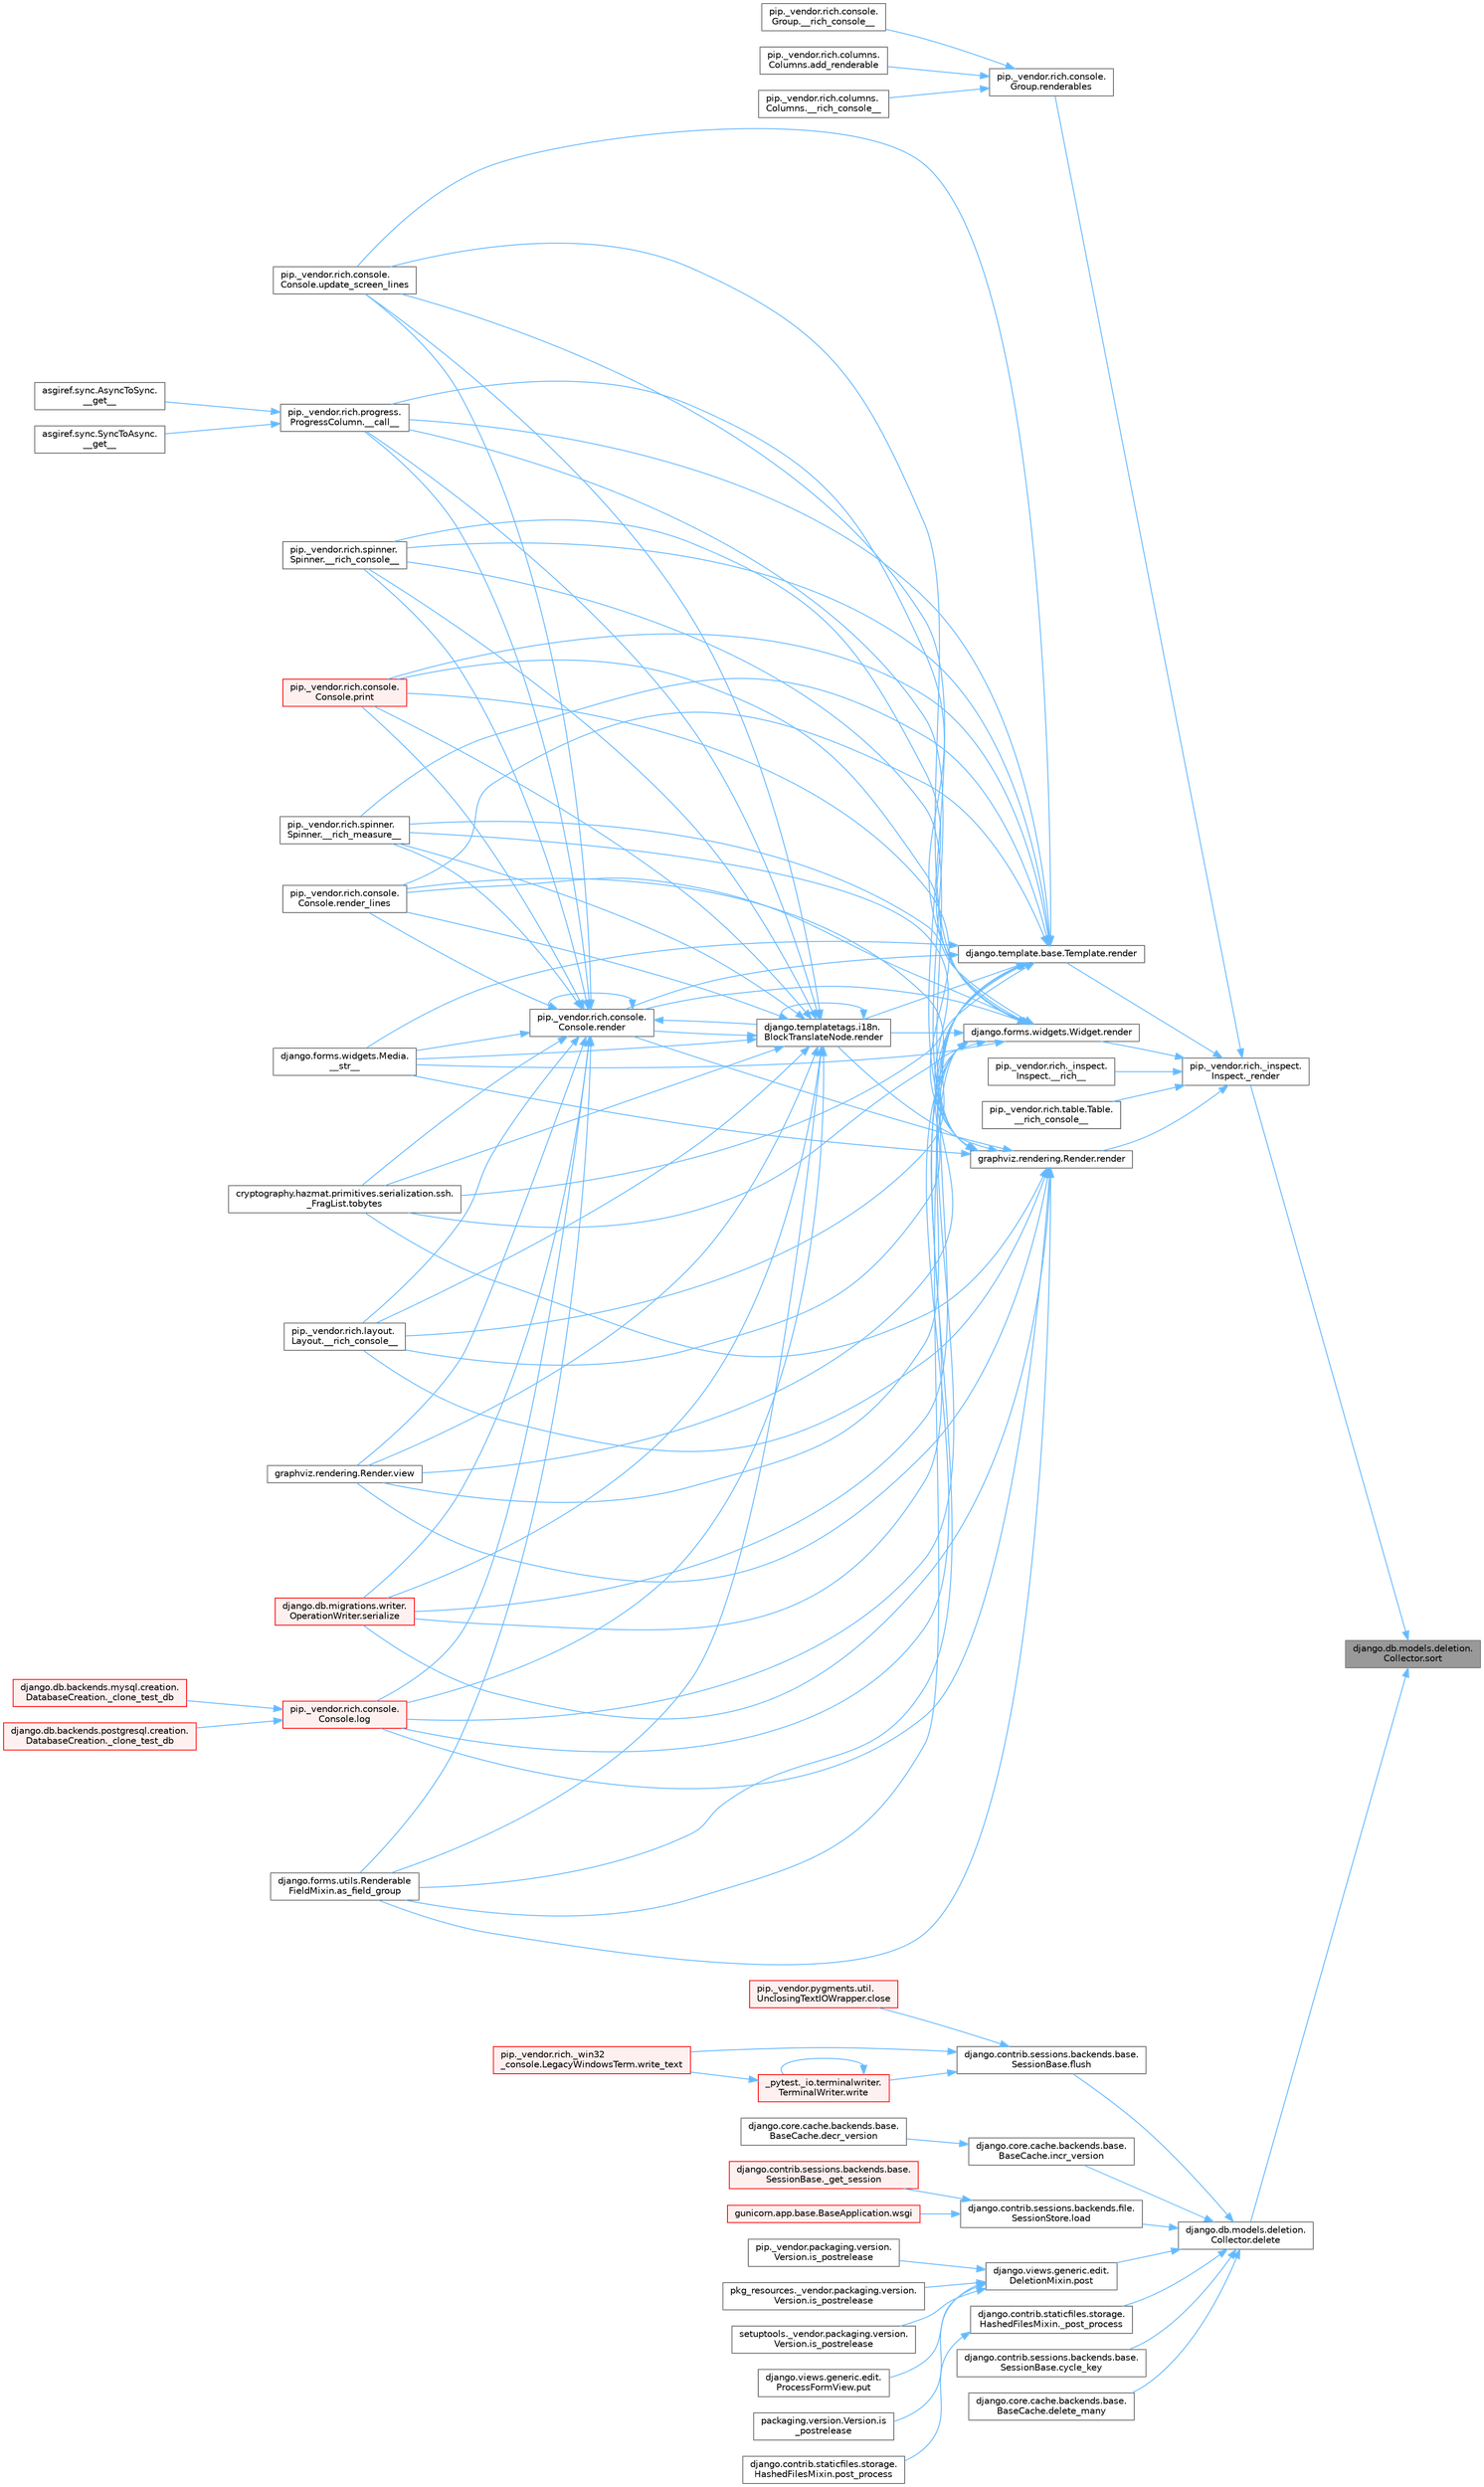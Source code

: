 digraph "django.db.models.deletion.Collector.sort"
{
 // LATEX_PDF_SIZE
  bgcolor="transparent";
  edge [fontname=Helvetica,fontsize=10,labelfontname=Helvetica,labelfontsize=10];
  node [fontname=Helvetica,fontsize=10,shape=box,height=0.2,width=0.4];
  rankdir="RL";
  Node1 [id="Node000001",label="django.db.models.deletion.\lCollector.sort",height=0.2,width=0.4,color="gray40", fillcolor="grey60", style="filled", fontcolor="black",tooltip=" "];
  Node1 -> Node2 [id="edge1_Node000001_Node000002",dir="back",color="steelblue1",style="solid",tooltip=" "];
  Node2 [id="Node000002",label="pip._vendor.rich._inspect.\lInspect._render",height=0.2,width=0.4,color="grey40", fillcolor="white", style="filled",URL="$classpip_1_1__vendor_1_1rich_1_1__inspect_1_1_inspect.html#a9bb6dcacc52f9f07c1d4b7f526789003",tooltip=" "];
  Node2 -> Node3 [id="edge2_Node000002_Node000003",dir="back",color="steelblue1",style="solid",tooltip=" "];
  Node3 [id="Node000003",label="pip._vendor.rich._inspect.\lInspect.__rich__",height=0.2,width=0.4,color="grey40", fillcolor="white", style="filled",URL="$classpip_1_1__vendor_1_1rich_1_1__inspect_1_1_inspect.html#a0b0d4a251462e02e3a981dab1b534825",tooltip=" "];
  Node2 -> Node4 [id="edge3_Node000002_Node000004",dir="back",color="steelblue1",style="solid",tooltip=" "];
  Node4 [id="Node000004",label="pip._vendor.rich.table.Table.\l__rich_console__",height=0.2,width=0.4,color="grey40", fillcolor="white", style="filled",URL="$classpip_1_1__vendor_1_1rich_1_1table_1_1_table.html#a2f2edbc2bf733432a76f68de9e1c2e62",tooltip=" "];
  Node2 -> Node5 [id="edge4_Node000002_Node000005",dir="back",color="steelblue1",style="solid",tooltip=" "];
  Node5 [id="Node000005",label="django.forms.widgets.Widget.render",height=0.2,width=0.4,color="grey40", fillcolor="white", style="filled",URL="$classdjango_1_1forms_1_1widgets_1_1_widget.html#a972266d3972b64c404467dea8d6e2809",tooltip=" "];
  Node5 -> Node6 [id="edge5_Node000005_Node000006",dir="back",color="steelblue1",style="solid",tooltip=" "];
  Node6 [id="Node000006",label="pip._vendor.rich.progress.\lProgressColumn.__call__",height=0.2,width=0.4,color="grey40", fillcolor="white", style="filled",URL="$classpip_1_1__vendor_1_1rich_1_1progress_1_1_progress_column.html#ae0c399be74222f949edb0fa5324cf6ea",tooltip=" "];
  Node6 -> Node7 [id="edge6_Node000006_Node000007",dir="back",color="steelblue1",style="solid",tooltip=" "];
  Node7 [id="Node000007",label="asgiref.sync.AsyncToSync.\l__get__",height=0.2,width=0.4,color="grey40", fillcolor="white", style="filled",URL="$classasgiref_1_1sync_1_1_async_to_sync.html#a23e9ef7a73da98dad9e3f4e65846969b",tooltip=" "];
  Node6 -> Node8 [id="edge7_Node000006_Node000008",dir="back",color="steelblue1",style="solid",tooltip=" "];
  Node8 [id="Node000008",label="asgiref.sync.SyncToAsync.\l__get__",height=0.2,width=0.4,color="grey40", fillcolor="white", style="filled",URL="$classasgiref_1_1sync_1_1_sync_to_async.html#aebdfbe3f01079a529fd2f39810597381",tooltip=" "];
  Node5 -> Node9 [id="edge8_Node000005_Node000009",dir="back",color="steelblue1",style="solid",tooltip=" "];
  Node9 [id="Node000009",label="pip._vendor.rich.layout.\lLayout.__rich_console__",height=0.2,width=0.4,color="grey40", fillcolor="white", style="filled",URL="$classpip_1_1__vendor_1_1rich_1_1layout_1_1_layout.html#ac39cb3d17d2b0324ee1b0dada41a3ebd",tooltip=" "];
  Node5 -> Node10 [id="edge9_Node000005_Node000010",dir="back",color="steelblue1",style="solid",tooltip=" "];
  Node10 [id="Node000010",label="pip._vendor.rich.spinner.\lSpinner.__rich_console__",height=0.2,width=0.4,color="grey40", fillcolor="white", style="filled",URL="$classpip_1_1__vendor_1_1rich_1_1spinner_1_1_spinner.html#a6883d8dced19ac48d4dfc74f776357fd",tooltip=" "];
  Node5 -> Node11 [id="edge10_Node000005_Node000011",dir="back",color="steelblue1",style="solid",tooltip=" "];
  Node11 [id="Node000011",label="pip._vendor.rich.spinner.\lSpinner.__rich_measure__",height=0.2,width=0.4,color="grey40", fillcolor="white", style="filled",URL="$classpip_1_1__vendor_1_1rich_1_1spinner_1_1_spinner.html#a89745682c823c44a31bae8e8d07869f5",tooltip=" "];
  Node5 -> Node12 [id="edge11_Node000005_Node000012",dir="back",color="steelblue1",style="solid",tooltip=" "];
  Node12 [id="Node000012",label="django.forms.widgets.Media.\l__str__",height=0.2,width=0.4,color="grey40", fillcolor="white", style="filled",URL="$classdjango_1_1forms_1_1widgets_1_1_media.html#ae1651710548a7d9f14f036d035012d21",tooltip=" "];
  Node5 -> Node13 [id="edge12_Node000005_Node000013",dir="back",color="steelblue1",style="solid",tooltip=" "];
  Node13 [id="Node000013",label="django.forms.utils.Renderable\lFieldMixin.as_field_group",height=0.2,width=0.4,color="grey40", fillcolor="white", style="filled",URL="$classdjango_1_1forms_1_1utils_1_1_renderable_field_mixin.html#a1e9a1b4f790ea694431554267fd5d74c",tooltip=" "];
  Node5 -> Node14 [id="edge13_Node000005_Node000014",dir="back",color="steelblue1",style="solid",tooltip=" "];
  Node14 [id="Node000014",label="pip._vendor.rich.console.\lConsole.log",height=0.2,width=0.4,color="red", fillcolor="#FFF0F0", style="filled",URL="$classpip_1_1__vendor_1_1rich_1_1console_1_1_console.html#af9c77e39f9413fc2b134c60cfa23b0f1",tooltip=" "];
  Node14 -> Node15 [id="edge14_Node000014_Node000015",dir="back",color="steelblue1",style="solid",tooltip=" "];
  Node15 [id="Node000015",label="django.db.backends.mysql.creation.\lDatabaseCreation._clone_test_db",height=0.2,width=0.4,color="red", fillcolor="#FFF0F0", style="filled",URL="$classdjango_1_1db_1_1backends_1_1mysql_1_1creation_1_1_database_creation.html#ab4d99b6a9b6a81141d0fba9440d91619",tooltip=" "];
  Node14 -> Node17 [id="edge15_Node000014_Node000017",dir="back",color="steelblue1",style="solid",tooltip=" "];
  Node17 [id="Node000017",label="django.db.backends.postgresql.creation.\lDatabaseCreation._clone_test_db",height=0.2,width=0.4,color="red", fillcolor="#FFF0F0", style="filled",URL="$classdjango_1_1db_1_1backends_1_1postgresql_1_1creation_1_1_database_creation.html#ab57e8a2ba94a8a4888fd435036b4c322",tooltip=" "];
  Node5 -> Node435 [id="edge16_Node000005_Node000435",dir="back",color="steelblue1",style="solid",tooltip=" "];
  Node435 [id="Node000435",label="pip._vendor.rich.console.\lConsole.print",height=0.2,width=0.4,color="red", fillcolor="#FFF0F0", style="filled",URL="$classpip_1_1__vendor_1_1rich_1_1console_1_1_console.html#af954370cdbb49236b597f2c11064549d",tooltip=" "];
  Node5 -> Node517 [id="edge17_Node000005_Node000517",dir="back",color="steelblue1",style="solid",tooltip=" "];
  Node517 [id="Node000517",label="django.templatetags.i18n.\lBlockTranslateNode.render",height=0.2,width=0.4,color="grey40", fillcolor="white", style="filled",URL="$classdjango_1_1templatetags_1_1i18n_1_1_block_translate_node.html#aaf05bebfd02c1c4b676387ada0357832",tooltip=" "];
  Node517 -> Node6 [id="edge18_Node000517_Node000006",dir="back",color="steelblue1",style="solid",tooltip=" "];
  Node517 -> Node9 [id="edge19_Node000517_Node000009",dir="back",color="steelblue1",style="solid",tooltip=" "];
  Node517 -> Node10 [id="edge20_Node000517_Node000010",dir="back",color="steelblue1",style="solid",tooltip=" "];
  Node517 -> Node11 [id="edge21_Node000517_Node000011",dir="back",color="steelblue1",style="solid",tooltip=" "];
  Node517 -> Node12 [id="edge22_Node000517_Node000012",dir="back",color="steelblue1",style="solid",tooltip=" "];
  Node517 -> Node13 [id="edge23_Node000517_Node000013",dir="back",color="steelblue1",style="solid",tooltip=" "];
  Node517 -> Node14 [id="edge24_Node000517_Node000014",dir="back",color="steelblue1",style="solid",tooltip=" "];
  Node517 -> Node435 [id="edge25_Node000517_Node000435",dir="back",color="steelblue1",style="solid",tooltip=" "];
  Node517 -> Node517 [id="edge26_Node000517_Node000517",dir="back",color="steelblue1",style="solid",tooltip=" "];
  Node517 -> Node518 [id="edge27_Node000517_Node000518",dir="back",color="steelblue1",style="solid",tooltip=" "];
  Node518 [id="Node000518",label="pip._vendor.rich.console.\lConsole.render",height=0.2,width=0.4,color="grey40", fillcolor="white", style="filled",URL="$classpip_1_1__vendor_1_1rich_1_1console_1_1_console.html#a9551b8254c573105adde80622393a938",tooltip=" "];
  Node518 -> Node6 [id="edge28_Node000518_Node000006",dir="back",color="steelblue1",style="solid",tooltip=" "];
  Node518 -> Node9 [id="edge29_Node000518_Node000009",dir="back",color="steelblue1",style="solid",tooltip=" "];
  Node518 -> Node10 [id="edge30_Node000518_Node000010",dir="back",color="steelblue1",style="solid",tooltip=" "];
  Node518 -> Node11 [id="edge31_Node000518_Node000011",dir="back",color="steelblue1",style="solid",tooltip=" "];
  Node518 -> Node12 [id="edge32_Node000518_Node000012",dir="back",color="steelblue1",style="solid",tooltip=" "];
  Node518 -> Node13 [id="edge33_Node000518_Node000013",dir="back",color="steelblue1",style="solid",tooltip=" "];
  Node518 -> Node14 [id="edge34_Node000518_Node000014",dir="back",color="steelblue1",style="solid",tooltip=" "];
  Node518 -> Node435 [id="edge35_Node000518_Node000435",dir="back",color="steelblue1",style="solid",tooltip=" "];
  Node518 -> Node517 [id="edge36_Node000518_Node000517",dir="back",color="steelblue1",style="solid",tooltip=" "];
  Node518 -> Node518 [id="edge37_Node000518_Node000518",dir="back",color="steelblue1",style="solid",tooltip=" "];
  Node518 -> Node519 [id="edge38_Node000518_Node000519",dir="back",color="steelblue1",style="solid",tooltip=" "];
  Node519 [id="Node000519",label="pip._vendor.rich.console.\lConsole.render_lines",height=0.2,width=0.4,color="grey40", fillcolor="white", style="filled",URL="$classpip_1_1__vendor_1_1rich_1_1console_1_1_console.html#a5818808a49db20c5bee6986425f96f14",tooltip=" "];
  Node518 -> Node520 [id="edge39_Node000518_Node000520",dir="back",color="steelblue1",style="solid",tooltip=" "];
  Node520 [id="Node000520",label="django.db.migrations.writer.\lOperationWriter.serialize",height=0.2,width=0.4,color="red", fillcolor="#FFF0F0", style="filled",URL="$classdjango_1_1db_1_1migrations_1_1writer_1_1_operation_writer.html#a866e8d13e1c54a35d74e9a6b0383b2f8",tooltip=" "];
  Node518 -> Node1193 [id="edge40_Node000518_Node001193",dir="back",color="steelblue1",style="solid",tooltip=" "];
  Node1193 [id="Node001193",label="cryptography.hazmat.primitives.serialization.ssh.\l_FragList.tobytes",height=0.2,width=0.4,color="grey40", fillcolor="white", style="filled",URL="$classcryptography_1_1hazmat_1_1primitives_1_1serialization_1_1ssh_1_1___frag_list.html#a195dd4e7c741624829a13af53fa3de38",tooltip=" "];
  Node518 -> Node1194 [id="edge41_Node000518_Node001194",dir="back",color="steelblue1",style="solid",tooltip=" "];
  Node1194 [id="Node001194",label="pip._vendor.rich.console.\lConsole.update_screen_lines",height=0.2,width=0.4,color="grey40", fillcolor="white", style="filled",URL="$classpip_1_1__vendor_1_1rich_1_1console_1_1_console.html#a21cfe5af86ec7533f23d45fe2969817e",tooltip=" "];
  Node518 -> Node1195 [id="edge42_Node000518_Node001195",dir="back",color="steelblue1",style="solid",tooltip=" "];
  Node1195 [id="Node001195",label="graphviz.rendering.Render.view",height=0.2,width=0.4,color="grey40", fillcolor="white", style="filled",URL="$classgraphviz_1_1rendering_1_1_render.html#a53169c422996b9a7e92b5580c13914e2",tooltip=" "];
  Node517 -> Node519 [id="edge43_Node000517_Node000519",dir="back",color="steelblue1",style="solid",tooltip=" "];
  Node517 -> Node520 [id="edge44_Node000517_Node000520",dir="back",color="steelblue1",style="solid",tooltip=" "];
  Node517 -> Node1193 [id="edge45_Node000517_Node001193",dir="back",color="steelblue1",style="solid",tooltip=" "];
  Node517 -> Node1194 [id="edge46_Node000517_Node001194",dir="back",color="steelblue1",style="solid",tooltip=" "];
  Node517 -> Node1195 [id="edge47_Node000517_Node001195",dir="back",color="steelblue1",style="solid",tooltip=" "];
  Node5 -> Node518 [id="edge48_Node000005_Node000518",dir="back",color="steelblue1",style="solid",tooltip=" "];
  Node5 -> Node519 [id="edge49_Node000005_Node000519",dir="back",color="steelblue1",style="solid",tooltip=" "];
  Node5 -> Node520 [id="edge50_Node000005_Node000520",dir="back",color="steelblue1",style="solid",tooltip=" "];
  Node5 -> Node1193 [id="edge51_Node000005_Node001193",dir="back",color="steelblue1",style="solid",tooltip=" "];
  Node5 -> Node1194 [id="edge52_Node000005_Node001194",dir="back",color="steelblue1",style="solid",tooltip=" "];
  Node5 -> Node1195 [id="edge53_Node000005_Node001195",dir="back",color="steelblue1",style="solid",tooltip=" "];
  Node2 -> Node2250 [id="edge54_Node000002_Node002250",dir="back",color="steelblue1",style="solid",tooltip=" "];
  Node2250 [id="Node002250",label="django.template.base.Template.render",height=0.2,width=0.4,color="grey40", fillcolor="white", style="filled",URL="$classdjango_1_1template_1_1base_1_1_template.html#abe9da3fa5f3e752f185c33415a9e785a",tooltip=" "];
  Node2250 -> Node6 [id="edge55_Node002250_Node000006",dir="back",color="steelblue1",style="solid",tooltip=" "];
  Node2250 -> Node9 [id="edge56_Node002250_Node000009",dir="back",color="steelblue1",style="solid",tooltip=" "];
  Node2250 -> Node10 [id="edge57_Node002250_Node000010",dir="back",color="steelblue1",style="solid",tooltip=" "];
  Node2250 -> Node11 [id="edge58_Node002250_Node000011",dir="back",color="steelblue1",style="solid",tooltip=" "];
  Node2250 -> Node12 [id="edge59_Node002250_Node000012",dir="back",color="steelblue1",style="solid",tooltip=" "];
  Node2250 -> Node13 [id="edge60_Node002250_Node000013",dir="back",color="steelblue1",style="solid",tooltip=" "];
  Node2250 -> Node14 [id="edge61_Node002250_Node000014",dir="back",color="steelblue1",style="solid",tooltip=" "];
  Node2250 -> Node435 [id="edge62_Node002250_Node000435",dir="back",color="steelblue1",style="solid",tooltip=" "];
  Node2250 -> Node517 [id="edge63_Node002250_Node000517",dir="back",color="steelblue1",style="solid",tooltip=" "];
  Node2250 -> Node518 [id="edge64_Node002250_Node000518",dir="back",color="steelblue1",style="solid",tooltip=" "];
  Node2250 -> Node519 [id="edge65_Node002250_Node000519",dir="back",color="steelblue1",style="solid",tooltip=" "];
  Node2250 -> Node520 [id="edge66_Node002250_Node000520",dir="back",color="steelblue1",style="solid",tooltip=" "];
  Node2250 -> Node1193 [id="edge67_Node002250_Node001193",dir="back",color="steelblue1",style="solid",tooltip=" "];
  Node2250 -> Node1194 [id="edge68_Node002250_Node001194",dir="back",color="steelblue1",style="solid",tooltip=" "];
  Node2250 -> Node1195 [id="edge69_Node002250_Node001195",dir="back",color="steelblue1",style="solid",tooltip=" "];
  Node2 -> Node516 [id="edge70_Node000002_Node000516",dir="back",color="steelblue1",style="solid",tooltip=" "];
  Node516 [id="Node000516",label="graphviz.rendering.Render.render",height=0.2,width=0.4,color="grey40", fillcolor="white", style="filled",URL="$classgraphviz_1_1rendering_1_1_render.html#a0249d6538d64a6b59b1bed64d4636456",tooltip=" "];
  Node516 -> Node6 [id="edge71_Node000516_Node000006",dir="back",color="steelblue1",style="solid",tooltip=" "];
  Node516 -> Node9 [id="edge72_Node000516_Node000009",dir="back",color="steelblue1",style="solid",tooltip=" "];
  Node516 -> Node10 [id="edge73_Node000516_Node000010",dir="back",color="steelblue1",style="solid",tooltip=" "];
  Node516 -> Node11 [id="edge74_Node000516_Node000011",dir="back",color="steelblue1",style="solid",tooltip=" "];
  Node516 -> Node12 [id="edge75_Node000516_Node000012",dir="back",color="steelblue1",style="solid",tooltip=" "];
  Node516 -> Node13 [id="edge76_Node000516_Node000013",dir="back",color="steelblue1",style="solid",tooltip=" "];
  Node516 -> Node14 [id="edge77_Node000516_Node000014",dir="back",color="steelblue1",style="solid",tooltip=" "];
  Node516 -> Node435 [id="edge78_Node000516_Node000435",dir="back",color="steelblue1",style="solid",tooltip=" "];
  Node516 -> Node517 [id="edge79_Node000516_Node000517",dir="back",color="steelblue1",style="solid",tooltip=" "];
  Node516 -> Node518 [id="edge80_Node000516_Node000518",dir="back",color="steelblue1",style="solid",tooltip=" "];
  Node516 -> Node519 [id="edge81_Node000516_Node000519",dir="back",color="steelblue1",style="solid",tooltip=" "];
  Node516 -> Node520 [id="edge82_Node000516_Node000520",dir="back",color="steelblue1",style="solid",tooltip=" "];
  Node516 -> Node1193 [id="edge83_Node000516_Node001193",dir="back",color="steelblue1",style="solid",tooltip=" "];
  Node516 -> Node1194 [id="edge84_Node000516_Node001194",dir="back",color="steelblue1",style="solid",tooltip=" "];
  Node516 -> Node1195 [id="edge85_Node000516_Node001195",dir="back",color="steelblue1",style="solid",tooltip=" "];
  Node2 -> Node3175 [id="edge86_Node000002_Node003175",dir="back",color="steelblue1",style="solid",tooltip=" "];
  Node3175 [id="Node003175",label="pip._vendor.rich.console.\lGroup.renderables",height=0.2,width=0.4,color="grey40", fillcolor="white", style="filled",URL="$classpip_1_1__vendor_1_1rich_1_1console_1_1_group.html#ad357a1cdeca2e6fd345e052903d32622",tooltip=" "];
  Node3175 -> Node1467 [id="edge87_Node003175_Node001467",dir="back",color="steelblue1",style="solid",tooltip=" "];
  Node1467 [id="Node001467",label="pip._vendor.rich.columns.\lColumns.__rich_console__",height=0.2,width=0.4,color="grey40", fillcolor="white", style="filled",URL="$classpip_1_1__vendor_1_1rich_1_1columns_1_1_columns.html#aaae297ec38827f15d1d15327be4e4a12",tooltip=" "];
  Node3175 -> Node3176 [id="edge88_Node003175_Node003176",dir="back",color="steelblue1",style="solid",tooltip=" "];
  Node3176 [id="Node003176",label="pip._vendor.rich.console.\lGroup.__rich_console__",height=0.2,width=0.4,color="grey40", fillcolor="white", style="filled",URL="$classpip_1_1__vendor_1_1rich_1_1console_1_1_group.html#ab8fca649d3c850eb1eb45a62ed5dec74",tooltip=" "];
  Node3175 -> Node3177 [id="edge89_Node003175_Node003177",dir="back",color="steelblue1",style="solid",tooltip=" "];
  Node3177 [id="Node003177",label="pip._vendor.rich.columns.\lColumns.add_renderable",height=0.2,width=0.4,color="grey40", fillcolor="white", style="filled",URL="$classpip_1_1__vendor_1_1rich_1_1columns_1_1_columns.html#a5b8ddc61f22aeb02f56b9620f603278b",tooltip=" "];
  Node1 -> Node898 [id="edge90_Node000001_Node000898",dir="back",color="steelblue1",style="solid",tooltip=" "];
  Node898 [id="Node000898",label="django.db.models.deletion.\lCollector.delete",height=0.2,width=0.4,color="grey40", fillcolor="white", style="filled",URL="$classdjango_1_1db_1_1models_1_1deletion_1_1_collector.html#aabaf91f3931f344113179c2f8f94686b",tooltip=" "];
  Node898 -> Node128 [id="edge91_Node000898_Node000128",dir="back",color="steelblue1",style="solid",tooltip=" "];
  Node128 [id="Node000128",label="django.contrib.staticfiles.storage.\lHashedFilesMixin._post_process",height=0.2,width=0.4,color="grey40", fillcolor="white", style="filled",URL="$classdjango_1_1contrib_1_1staticfiles_1_1storage_1_1_hashed_files_mixin.html#aa0c820223a4e686edd5d2c333d5a9336",tooltip=" "];
  Node128 -> Node129 [id="edge92_Node000128_Node000129",dir="back",color="steelblue1",style="solid",tooltip=" "];
  Node129 [id="Node000129",label="django.contrib.staticfiles.storage.\lHashedFilesMixin.post_process",height=0.2,width=0.4,color="grey40", fillcolor="white", style="filled",URL="$classdjango_1_1contrib_1_1staticfiles_1_1storage_1_1_hashed_files_mixin.html#a2814ba00e1311ca7b3dc381da1b31c8f",tooltip=" "];
  Node898 -> Node130 [id="edge93_Node000898_Node000130",dir="back",color="steelblue1",style="solid",tooltip=" "];
  Node130 [id="Node000130",label="django.contrib.sessions.backends.base.\lSessionBase.cycle_key",height=0.2,width=0.4,color="grey40", fillcolor="white", style="filled",URL="$classdjango_1_1contrib_1_1sessions_1_1backends_1_1base_1_1_session_base.html#a6955e9bebe4e5b7d463bccfcf9181016",tooltip=" "];
  Node898 -> Node131 [id="edge94_Node000898_Node000131",dir="back",color="steelblue1",style="solid",tooltip=" "];
  Node131 [id="Node000131",label="django.core.cache.backends.base.\lBaseCache.delete_many",height=0.2,width=0.4,color="grey40", fillcolor="white", style="filled",URL="$classdjango_1_1core_1_1cache_1_1backends_1_1base_1_1_base_cache.html#a560226c6c5f05daec8c96ade18aa752b",tooltip=" "];
  Node898 -> Node132 [id="edge95_Node000898_Node000132",dir="back",color="steelblue1",style="solid",tooltip=" "];
  Node132 [id="Node000132",label="django.contrib.sessions.backends.base.\lSessionBase.flush",height=0.2,width=0.4,color="grey40", fillcolor="white", style="filled",URL="$classdjango_1_1contrib_1_1sessions_1_1backends_1_1base_1_1_session_base.html#a915ab38003d5f0be1ce9f849583910bb",tooltip=" "];
  Node132 -> Node133 [id="edge96_Node000132_Node000133",dir="back",color="steelblue1",style="solid",tooltip=" "];
  Node133 [id="Node000133",label="pip._vendor.pygments.util.\lUnclosingTextIOWrapper.close",height=0.2,width=0.4,color="red", fillcolor="#FFF0F0", style="filled",URL="$classpip_1_1__vendor_1_1pygments_1_1util_1_1_unclosing_text_i_o_wrapper.html#a8b7334932e365946b03244a148e50846",tooltip=" "];
  Node132 -> Node142 [id="edge97_Node000132_Node000142",dir="back",color="steelblue1",style="solid",tooltip=" "];
  Node142 [id="Node000142",label="_pytest._io.terminalwriter.\lTerminalWriter.write",height=0.2,width=0.4,color="red", fillcolor="#FFF0F0", style="filled",URL="$class__pytest_1_1__io_1_1terminalwriter_1_1_terminal_writer.html#ab011b237aec5bafbe3761ee6eceaa5b1",tooltip=" "];
  Node142 -> Node142 [id="edge98_Node000142_Node000142",dir="back",color="steelblue1",style="solid",tooltip=" "];
  Node142 -> Node702 [id="edge99_Node000142_Node000702",dir="back",color="steelblue1",style="solid",tooltip=" "];
  Node702 [id="Node000702",label="pip._vendor.rich._win32\l_console.LegacyWindowsTerm.write_text",height=0.2,width=0.4,color="red", fillcolor="#FFF0F0", style="filled",URL="$classpip_1_1__vendor_1_1rich_1_1__win32__console_1_1_legacy_windows_term.html#a285165149598e15cac2caf4d03385612",tooltip=" "];
  Node132 -> Node702 [id="edge100_Node000132_Node000702",dir="back",color="steelblue1",style="solid",tooltip=" "];
  Node898 -> Node408 [id="edge101_Node000898_Node000408",dir="back",color="steelblue1",style="solid",tooltip=" "];
  Node408 [id="Node000408",label="django.core.cache.backends.base.\lBaseCache.incr_version",height=0.2,width=0.4,color="grey40", fillcolor="white", style="filled",URL="$classdjango_1_1core_1_1cache_1_1backends_1_1base_1_1_base_cache.html#a3ac7d74ffcfca67e2afee86ecf858b34",tooltip=" "];
  Node408 -> Node409 [id="edge102_Node000408_Node000409",dir="back",color="steelblue1",style="solid",tooltip=" "];
  Node409 [id="Node000409",label="django.core.cache.backends.base.\lBaseCache.decr_version",height=0.2,width=0.4,color="grey40", fillcolor="white", style="filled",URL="$classdjango_1_1core_1_1cache_1_1backends_1_1base_1_1_base_cache.html#a26e7d5f60e8c6180922a5ece9fca51ef",tooltip=" "];
  Node898 -> Node404 [id="edge103_Node000898_Node000404",dir="back",color="steelblue1",style="solid",tooltip=" "];
  Node404 [id="Node000404",label="django.contrib.sessions.backends.file.\lSessionStore.load",height=0.2,width=0.4,color="grey40", fillcolor="white", style="filled",URL="$classdjango_1_1contrib_1_1sessions_1_1backends_1_1file_1_1_session_store.html#a408fa63512306fbaa7bbb62742f0295f",tooltip=" "];
  Node404 -> Node246 [id="edge104_Node000404_Node000246",dir="back",color="steelblue1",style="solid",tooltip=" "];
  Node246 [id="Node000246",label="django.contrib.sessions.backends.base.\lSessionBase._get_session",height=0.2,width=0.4,color="red", fillcolor="#FFF0F0", style="filled",URL="$classdjango_1_1contrib_1_1sessions_1_1backends_1_1base_1_1_session_base.html#a3ca0af594cbb5d34f3d4f76c8f90bf4f",tooltip=" "];
  Node404 -> Node405 [id="edge105_Node000404_Node000405",dir="back",color="steelblue1",style="solid",tooltip=" "];
  Node405 [id="Node000405",label="gunicorn.app.base.BaseApplication.wsgi",height=0.2,width=0.4,color="red", fillcolor="#FFF0F0", style="filled",URL="$classgunicorn_1_1app_1_1base_1_1_base_application.html#a18ae24b2d0d44fb694b9f2b0cdffa670",tooltip=" "];
  Node898 -> Node410 [id="edge106_Node000898_Node000410",dir="back",color="steelblue1",style="solid",tooltip=" "];
  Node410 [id="Node000410",label="django.views.generic.edit.\lDeletionMixin.post",height=0.2,width=0.4,color="grey40", fillcolor="white", style="filled",URL="$classdjango_1_1views_1_1generic_1_1edit_1_1_deletion_mixin.html#a93358facc5cc6e84423e8471745b2a68",tooltip=" "];
  Node410 -> Node411 [id="edge107_Node000410_Node000411",dir="back",color="steelblue1",style="solid",tooltip=" "];
  Node411 [id="Node000411",label="packaging.version.Version.is\l_postrelease",height=0.2,width=0.4,color="grey40", fillcolor="white", style="filled",URL="$classpackaging_1_1version_1_1_version.html#adfb53ca0004e704963c79aafdd5ac254",tooltip=" "];
  Node410 -> Node412 [id="edge108_Node000410_Node000412",dir="back",color="steelblue1",style="solid",tooltip=" "];
  Node412 [id="Node000412",label="pip._vendor.packaging.version.\lVersion.is_postrelease",height=0.2,width=0.4,color="grey40", fillcolor="white", style="filled",URL="$classpip_1_1__vendor_1_1packaging_1_1version_1_1_version.html#a13ff52f4a2a330c24d84da8669cba0f3",tooltip=" "];
  Node410 -> Node413 [id="edge109_Node000410_Node000413",dir="back",color="steelblue1",style="solid",tooltip=" "];
  Node413 [id="Node000413",label="pkg_resources._vendor.packaging.version.\lVersion.is_postrelease",height=0.2,width=0.4,color="grey40", fillcolor="white", style="filled",URL="$classpkg__resources_1_1__vendor_1_1packaging_1_1version_1_1_version.html#a3e7f7c2c0c5a5401fd6b3dc67beb8d1d",tooltip=" "];
  Node410 -> Node414 [id="edge110_Node000410_Node000414",dir="back",color="steelblue1",style="solid",tooltip=" "];
  Node414 [id="Node000414",label="setuptools._vendor.packaging.version.\lVersion.is_postrelease",height=0.2,width=0.4,color="grey40", fillcolor="white", style="filled",URL="$classsetuptools_1_1__vendor_1_1packaging_1_1version_1_1_version.html#a5647516e2057e8ec08c323424ddaab70",tooltip=" "];
  Node410 -> Node415 [id="edge111_Node000410_Node000415",dir="back",color="steelblue1",style="solid",tooltip=" "];
  Node415 [id="Node000415",label="django.views.generic.edit.\lProcessFormView.put",height=0.2,width=0.4,color="grey40", fillcolor="white", style="filled",URL="$classdjango_1_1views_1_1generic_1_1edit_1_1_process_form_view.html#aca9b521620af475d8ce7abc52d04694d",tooltip=" "];
}
